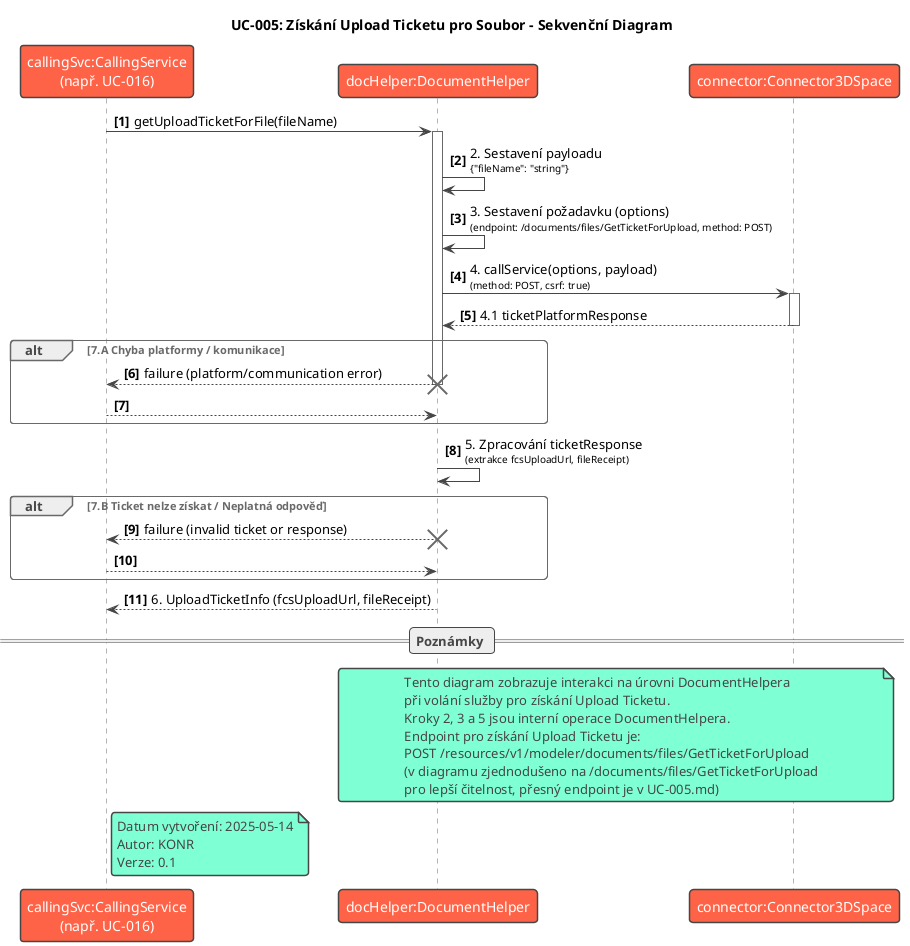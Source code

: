 @startuml SD-005_Get_Upload_Ticket_For_File
!theme vibrant
title UC-005: Získání Upload Ticketu pro Soubor - Sekvenční Diagram

participant "callingSvc:CallingService\n(např. UC-016)" as CallingService
participant "docHelper:DocumentHelper" as DocumentHelper
participant "connector:Connector3DSpace" as Connector

autonumber "<b>[0]"

CallingService -> DocumentHelper : getUploadTicketForFile(fileName)
activate DocumentHelper

DocumentHelper -> DocumentHelper : 2. Sestavení payloadu\n<size:10>{"fileName": "string"}</size>

DocumentHelper -> DocumentHelper : 3. Sestavení požadavku (options)\n<size:10>(endpoint: /documents/files/GetTicketForUpload, method: POST)</size>

DocumentHelper -> Connector : 4. callService(options, payload)\n<size:10>(method: POST, csrf: true)</size>
activate Connector
Connector --> DocumentHelper : 4.1 ticketPlatformResponse
deactivate Connector

alt 7.A Chyba platformy / komunikace
    DocumentHelper --> CallingService : failure (platform/communication error)
    deactivate DocumentHelper
    destroy DocumentHelper
    return
end

DocumentHelper -> DocumentHelper : 5. Zpracování ticketResponse\n<size:10>(extrakce fcsUploadUrl, fileReceipt)</size>

alt 7.B Ticket nelze získat / Neplatná odpověď
    DocumentHelper --> CallingService : failure (invalid ticket or response)
    deactivate DocumentHelper
    destroy DocumentHelper
    return
end

DocumentHelper --> CallingService : 6. UploadTicketInfo (fcsUploadUrl, fileReceipt)
deactivate DocumentHelper

== Poznámky ==
note over DocumentHelper, Connector
  Tento diagram zobrazuje interakci na úrovni DocumentHelpera
  při volání služby pro získání Upload Ticketu.
  Kroky 2, 3 a 5 jsou interní operace DocumentHelpera.
  Endpoint pro získání Upload Ticketu je:
  POST /resources/v1/modeler/documents/files/GetTicketForUpload
  (v diagramu zjednodušeno na /documents/files/GetTicketForUpload
  pro lepší čitelnost, přesný endpoint je v UC-005.md)
end note

note right of CallingService
  Datum vytvoření: 2025-05-14
  Autor: KONR
  Verze: 0.1
end note

@enduml